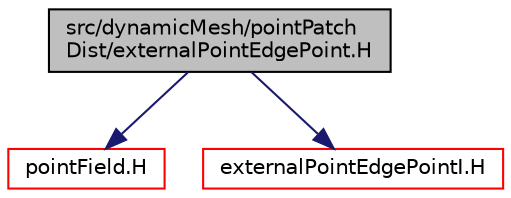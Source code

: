 digraph "src/dynamicMesh/pointPatchDist/externalPointEdgePoint.H"
{
  bgcolor="transparent";
  edge [fontname="Helvetica",fontsize="10",labelfontname="Helvetica",labelfontsize="10"];
  node [fontname="Helvetica",fontsize="10",shape=record];
  Node1 [label="src/dynamicMesh/pointPatch\lDist/externalPointEdgePoint.H",height=0.2,width=0.4,color="black", fillcolor="grey75", style="filled", fontcolor="black"];
  Node1 -> Node2 [color="midnightblue",fontsize="10",style="solid",fontname="Helvetica"];
  Node2 [label="pointField.H",height=0.2,width=0.4,color="red",URL="$a08895.html"];
  Node1 -> Node3 [color="midnightblue",fontsize="10",style="solid",fontname="Helvetica"];
  Node3 [label="externalPointEdgePointI.H",height=0.2,width=0.4,color="red",URL="$a04947.html"];
}
